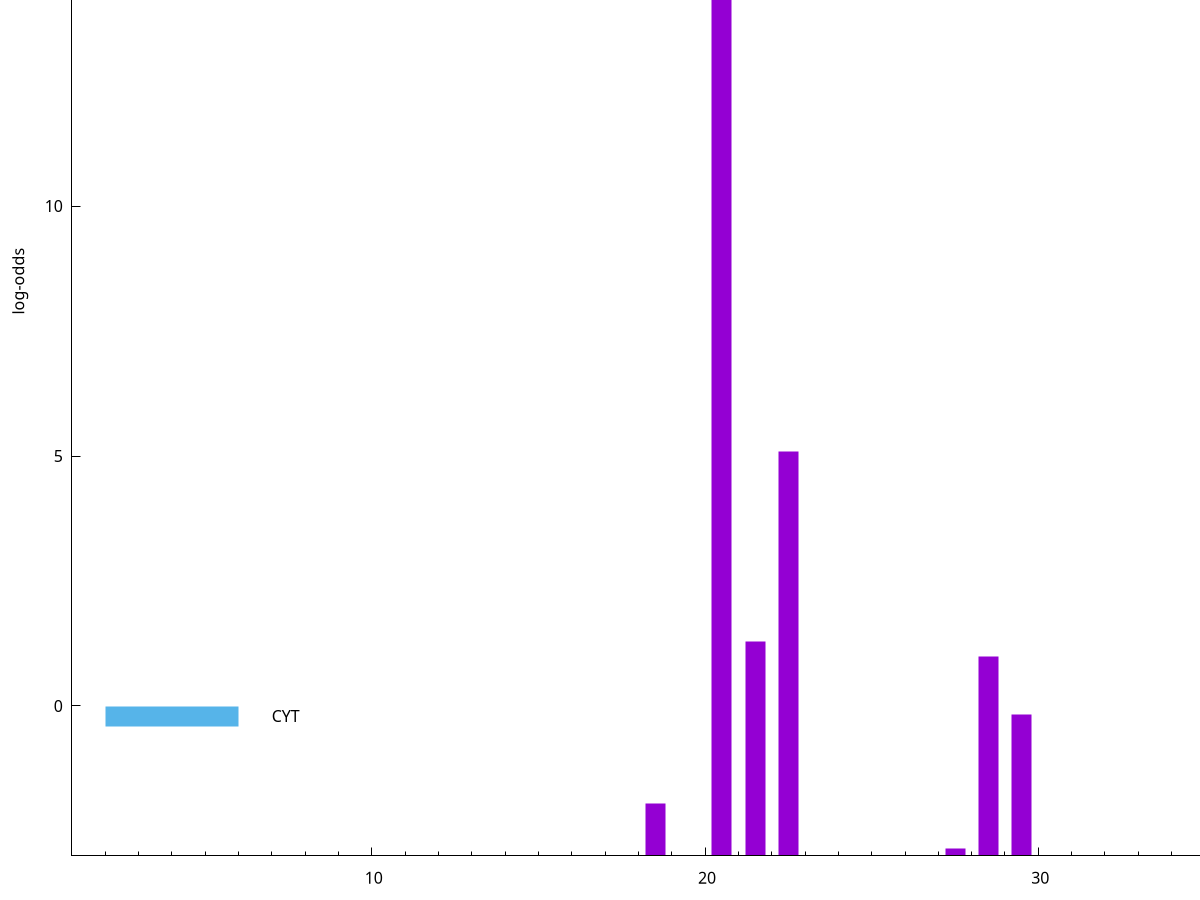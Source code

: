set title "LipoP predictions for SRR5666568.gff"
set size 2., 1.4
set xrange [1:70] 
set mxtics 10
set yrange [-3:20]
set y2range [0:23]
set ylabel "log-odds"
set term postscript eps color solid "Helvetica" 30
set output "SRR5666568.gff188.eps"
set arrow from 2,17.6588 to 6,17.6588 nohead lt 1 lw 20
set label "SpI" at 7,17.6588
set arrow from 2,-0.200913 to 6,-0.200913 nohead lt 3 lw 20
set label "CYT" at 7,-0.200913
set arrow from 2,17.6588 to 6,17.6588 nohead lt 1 lw 20
set label "SpI" at 7,17.6588
# NOTE: The scores below are the log-odds scores with the threshold
# NOTE: subtracted (a hack to make gnuplot make the histogram all
# NOTE: look nice).
plot "-" axes x1y2 title "" with impulses lt 1 lw 20
20.500000 20.658500
22.500000 8.094280
21.500000 4.285990
28.500000 3.984910
29.500000 2.830138
18.500000 1.057260
27.500000 0.155520
e
exit
